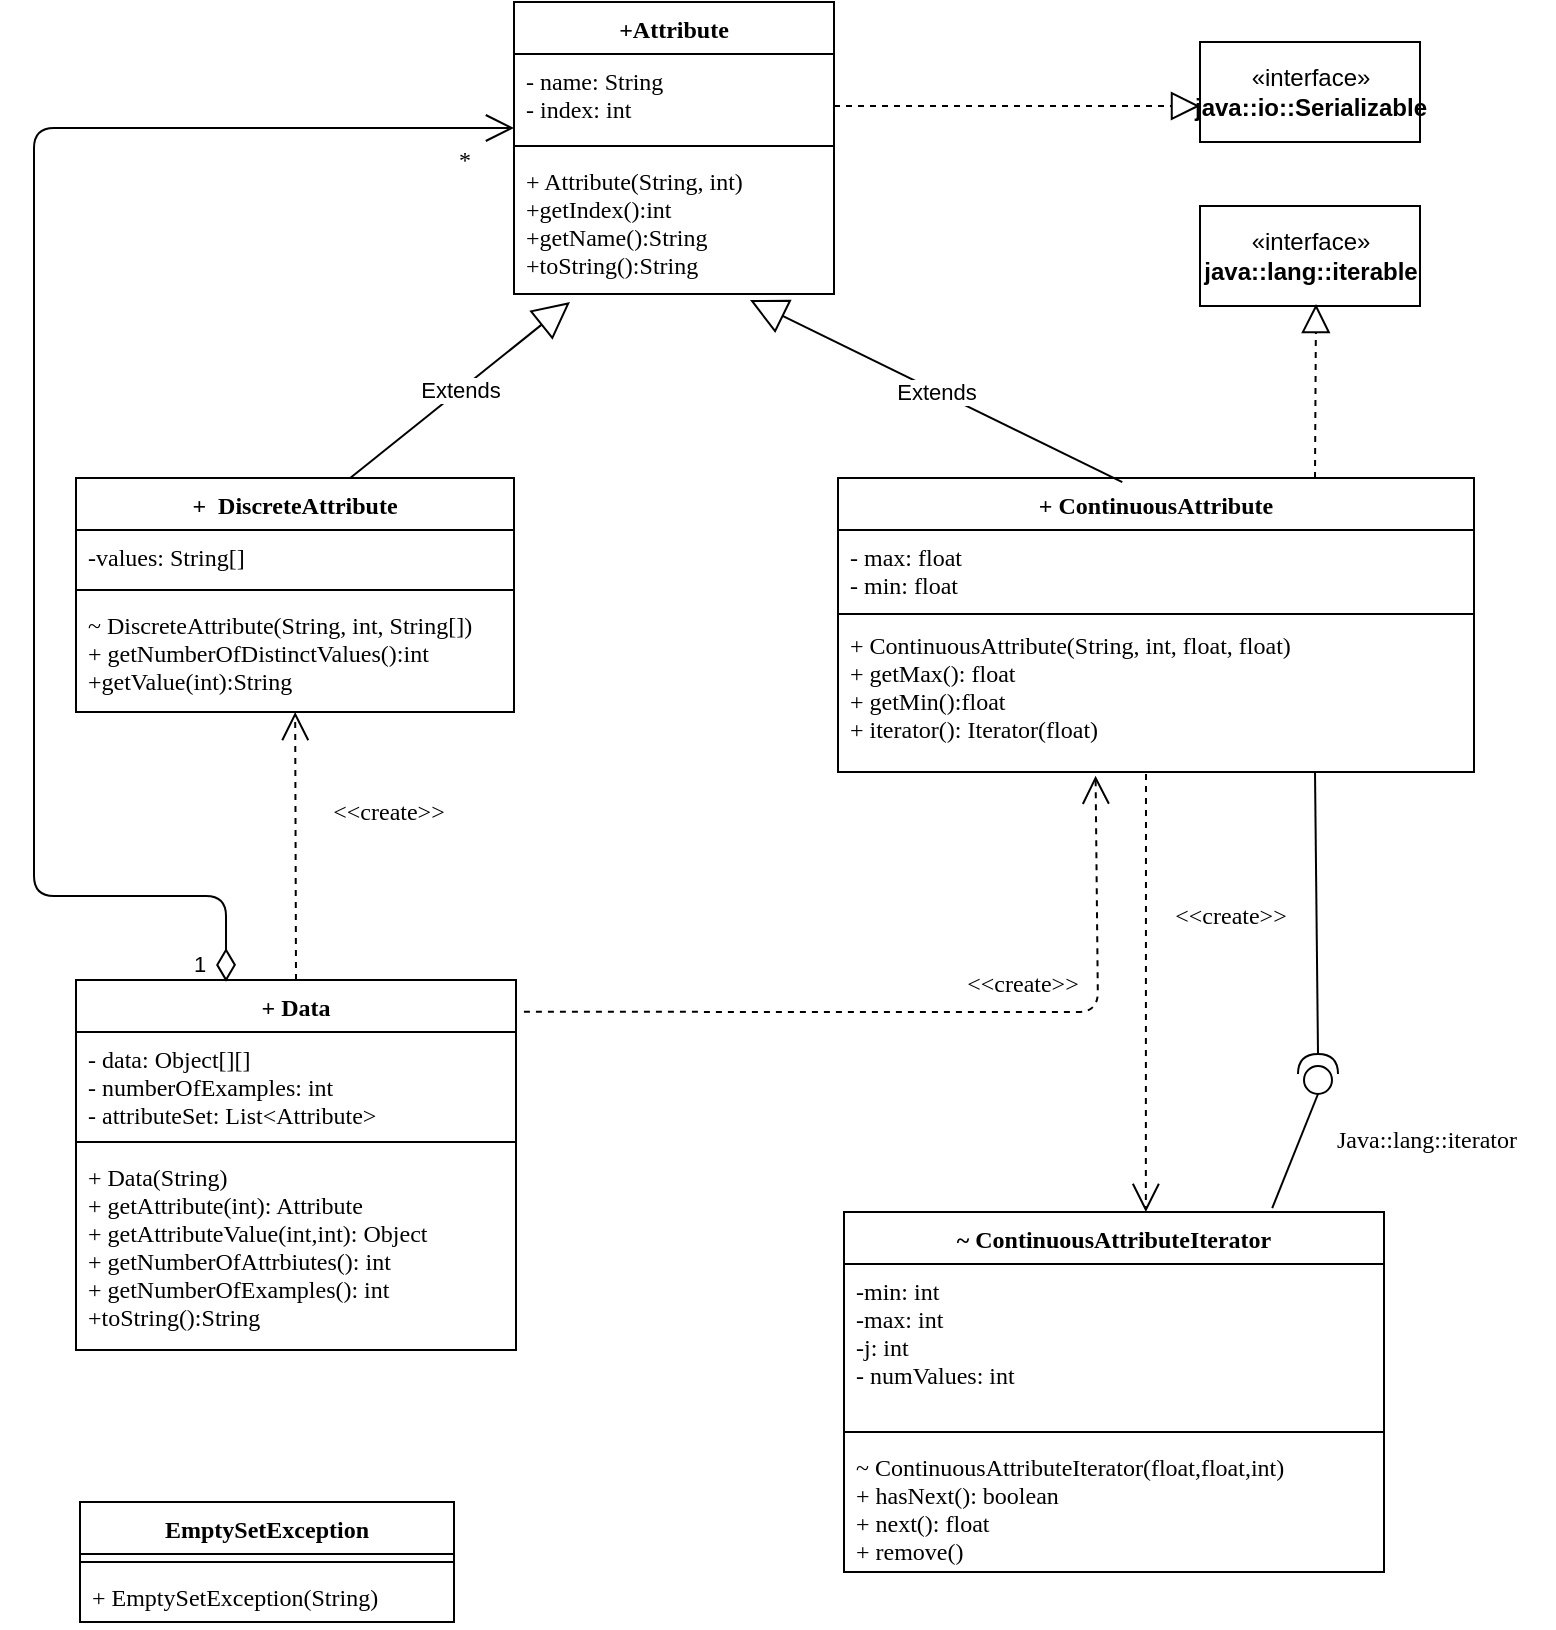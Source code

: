 <mxfile version="15.1.1" type="device"><diagram id="yGAzeOjBnvkrpT4wfp6C" name="Page-1"><mxGraphModel dx="1278" dy="496" grid="0" gridSize="10" guides="1" tooltips="1" connect="1" arrows="1" fold="1" page="1" pageScale="1" pageWidth="827" pageHeight="1169" background="#ffffff" math="0" shadow="0"><root><mxCell id="0"/><mxCell id="1" parent="0"/><mxCell id="vi0pIQirriVGoMS3xxUC-8" value="+Attribute" style="swimlane;fontStyle=1;align=center;verticalAlign=top;childLayout=stackLayout;horizontal=1;startSize=26;horizontalStack=0;resizeParent=1;resizeParentMax=0;resizeLast=0;collapsible=1;marginBottom=0;fontSize=12;fontFamily=Verdana;" parent="1" vertex="1"><mxGeometry x="313" y="28" width="160" height="146" as="geometry"><mxRectangle x="313" y="28" width="76" height="26" as="alternateBounds"/></mxGeometry></mxCell><mxCell id="vi0pIQirriVGoMS3xxUC-9" value="- name: String&#xA;- index: int&#xA;&#xA;" style="text;strokeColor=none;fillColor=none;align=left;verticalAlign=top;spacingLeft=4;spacingRight=4;overflow=hidden;rotatable=0;points=[[0,0.5],[1,0.5]];portConstraint=eastwest;fontSize=12;fontFamily=Verdana;" parent="vi0pIQirriVGoMS3xxUC-8" vertex="1"><mxGeometry y="26" width="160" height="42" as="geometry"/></mxCell><mxCell id="vi0pIQirriVGoMS3xxUC-10" value="" style="line;strokeWidth=1;fillColor=none;align=left;verticalAlign=middle;spacingTop=-1;spacingLeft=3;spacingRight=3;rotatable=0;labelPosition=right;points=[];portConstraint=eastwest;fontSize=12;fontFamily=Verdana;" parent="vi0pIQirriVGoMS3xxUC-8" vertex="1"><mxGeometry y="68" width="160" height="8" as="geometry"/></mxCell><mxCell id="vi0pIQirriVGoMS3xxUC-11" value="+ Attribute(String, int)&#xA;+getIndex():int&#xA;+getName():String&#xA;+toString():String&#xA;&#xA;" style="text;strokeColor=none;fillColor=none;align=left;verticalAlign=top;spacingLeft=4;spacingRight=4;overflow=hidden;rotatable=0;points=[[0,0.5],[1,0.5]];portConstraint=eastwest;fontSize=12;fontFamily=Verdana;" parent="vi0pIQirriVGoMS3xxUC-8" vertex="1"><mxGeometry y="76" width="160" height="70" as="geometry"/></mxCell><mxCell id="vi0pIQirriVGoMS3xxUC-12" value="+  DiscreteAttribute" style="swimlane;fontStyle=1;align=center;verticalAlign=top;childLayout=stackLayout;horizontal=1;startSize=26;horizontalStack=0;resizeParent=1;resizeParentMax=0;resizeLast=0;collapsible=1;marginBottom=0;fontSize=12;fontFamily=Verdana;" parent="1" vertex="1"><mxGeometry x="94" y="266" width="219" height="117" as="geometry"><mxRectangle x="94" y="266" width="140" height="26" as="alternateBounds"/></mxGeometry></mxCell><mxCell id="vi0pIQirriVGoMS3xxUC-13" value="-values: String[]" style="text;strokeColor=none;fillColor=none;align=left;verticalAlign=top;spacingLeft=4;spacingRight=4;overflow=hidden;rotatable=0;points=[[0,0.5],[1,0.5]];portConstraint=eastwest;fontSize=12;fontFamily=Verdana;" parent="vi0pIQirriVGoMS3xxUC-12" vertex="1"><mxGeometry y="26" width="219" height="26" as="geometry"/></mxCell><mxCell id="vi0pIQirriVGoMS3xxUC-14" value="" style="line;strokeWidth=1;fillColor=none;align=left;verticalAlign=middle;spacingTop=-1;spacingLeft=3;spacingRight=3;rotatable=0;labelPosition=right;points=[];portConstraint=eastwest;fontSize=12;fontFamily=Verdana;" parent="vi0pIQirriVGoMS3xxUC-12" vertex="1"><mxGeometry y="52" width="219" height="8" as="geometry"/></mxCell><mxCell id="vi0pIQirriVGoMS3xxUC-15" value="~ DiscreteAttribute(String, int, String[])&#xA;+ getNumberOfDistinctValues():int&#xA;+getValue(int):String&#xA;&#xA;" style="text;strokeColor=none;fillColor=none;align=left;verticalAlign=top;spacingLeft=4;spacingRight=4;overflow=hidden;rotatable=0;points=[[0,0.5],[1,0.5]];portConstraint=eastwest;fontSize=12;fontFamily=Verdana;" parent="vi0pIQirriVGoMS3xxUC-12" vertex="1"><mxGeometry y="60" width="219" height="57" as="geometry"/></mxCell><mxCell id="vi0pIQirriVGoMS3xxUC-16" value="+ ContinuousAttribute&#xA;" style="swimlane;fontStyle=1;align=center;verticalAlign=top;childLayout=stackLayout;horizontal=1;startSize=26;horizontalStack=0;resizeParent=1;resizeParentMax=0;resizeLast=0;collapsible=1;marginBottom=0;fontSize=12;fontFamily=Verdana;" parent="1" vertex="1"><mxGeometry x="475" y="266" width="318" height="147" as="geometry"><mxRectangle x="473" y="266" width="159" height="26" as="alternateBounds"/></mxGeometry></mxCell><mxCell id="vi0pIQirriVGoMS3xxUC-17" value="- max: float&#xA;- min: float&#xA;" style="text;strokeColor=none;fillColor=none;align=left;verticalAlign=top;spacingLeft=4;spacingRight=4;overflow=hidden;rotatable=0;points=[[0,0.5],[1,0.5]];portConstraint=eastwest;fontSize=12;fontFamily=Verdana;" parent="vi0pIQirriVGoMS3xxUC-16" vertex="1"><mxGeometry y="26" width="318" height="40" as="geometry"/></mxCell><mxCell id="vi0pIQirriVGoMS3xxUC-18" value="" style="line;strokeWidth=1;fillColor=none;align=left;verticalAlign=middle;spacingTop=-1;spacingLeft=3;spacingRight=3;rotatable=0;labelPosition=right;points=[];portConstraint=eastwest;fontSize=12;fontFamily=Verdana;" parent="vi0pIQirriVGoMS3xxUC-16" vertex="1"><mxGeometry y="66" width="318" height="4" as="geometry"/></mxCell><mxCell id="vi0pIQirriVGoMS3xxUC-19" value="+ ContinuousAttribute(String, int, float, float)&#xA;+ getMax(): float&#xA;+ getMin():float&#xA;+ iterator(): Iterator(float)&#xA;" style="text;strokeColor=none;fillColor=none;align=left;verticalAlign=top;spacingLeft=4;spacingRight=4;overflow=hidden;rotatable=0;points=[[0,0.5],[1,0.5]];portConstraint=eastwest;fontSize=12;fontFamily=Verdana;" parent="vi0pIQirriVGoMS3xxUC-16" vertex="1"><mxGeometry y="70" width="318" height="77" as="geometry"/></mxCell><mxCell id="vi0pIQirriVGoMS3xxUC-23" value="+ Data" style="swimlane;fontStyle=1;align=center;verticalAlign=top;childLayout=stackLayout;horizontal=1;startSize=26;horizontalStack=0;resizeParent=1;resizeParentMax=0;resizeLast=0;collapsible=1;marginBottom=0;fontFamily=Verdana;fontSize=12;" parent="1" vertex="1"><mxGeometry x="94" y="517" width="220" height="185" as="geometry"/></mxCell><mxCell id="vi0pIQirriVGoMS3xxUC-24" value="- data: Object[][]&#xA;- numberOfExamples: int&#xA;- attributeSet: List&lt;Attribute&gt;&#xA;" style="text;strokeColor=none;fillColor=none;align=left;verticalAlign=top;spacingLeft=4;spacingRight=4;overflow=hidden;rotatable=0;points=[[0,0.5],[1,0.5]];portConstraint=eastwest;fontFamily=Verdana;" parent="vi0pIQirriVGoMS3xxUC-23" vertex="1"><mxGeometry y="26" width="220" height="51" as="geometry"/></mxCell><mxCell id="vi0pIQirriVGoMS3xxUC-25" value="" style="line;strokeWidth=1;fillColor=none;align=left;verticalAlign=middle;spacingTop=-1;spacingLeft=3;spacingRight=3;rotatable=0;labelPosition=right;points=[];portConstraint=eastwest;fontFamily=Verdana;" parent="vi0pIQirriVGoMS3xxUC-23" vertex="1"><mxGeometry y="77" width="220" height="8" as="geometry"/></mxCell><mxCell id="vi0pIQirriVGoMS3xxUC-26" value="+ Data(String)&#xA;+ getAttribute(int): Attribute&#xA;+ getAttributeValue(int,int): Object&#xA;+ getNumberOfAttrbiutes(): int&#xA;+ getNumberOfExamples(): int&#xA;+toString():String&#xA;" style="text;strokeColor=none;fillColor=none;align=left;verticalAlign=top;spacingLeft=4;spacingRight=4;overflow=hidden;rotatable=0;points=[[0,0.5],[1,0.5]];portConstraint=eastwest;fontFamily=Verdana;" parent="vi0pIQirriVGoMS3xxUC-23" vertex="1"><mxGeometry y="85" width="220" height="100" as="geometry"/></mxCell><mxCell id="vi0pIQirriVGoMS3xxUC-31" value="*" style="text;html=1;align=center;verticalAlign=middle;resizable=0;points=[];autosize=1;strokeColor=none;fillColor=none;fontSize=12;fontFamily=Verdana;" parent="1" vertex="1"><mxGeometry x="279" y="98" width="18" height="18" as="geometry"/></mxCell><mxCell id="vi0pIQirriVGoMS3xxUC-32" value="&amp;lt;&amp;lt;create&amp;gt;&amp;gt;" style="endArrow=open;endSize=12;dashed=1;html=1;fontFamily=Verdana;fontSize=12;exitX=0.5;exitY=0;exitDx=0;exitDy=0;" parent="1" source="vi0pIQirriVGoMS3xxUC-23" target="vi0pIQirriVGoMS3xxUC-15" edge="1"><mxGeometry x="0.252" y="-46" width="160" relative="1" as="geometry"><mxPoint x="135" y="334" as="sourcePoint"/><mxPoint x="295" y="334" as="targetPoint"/><mxPoint as="offset"/></mxGeometry></mxCell><mxCell id="vi0pIQirriVGoMS3xxUC-33" value="&amp;lt;&amp;lt;create&amp;gt;&amp;gt;" style="endArrow=open;endSize=12;dashed=1;html=1;fontFamily=Verdana;fontSize=12;exitX=1.018;exitY=0.086;exitDx=0;exitDy=0;exitPerimeter=0;entryX=0.405;entryY=1.024;entryDx=0;entryDy=0;entryPerimeter=0;" parent="1" source="vi0pIQirriVGoMS3xxUC-23" target="vi0pIQirriVGoMS3xxUC-19" edge="1"><mxGeometry x="0.228" y="14" width="160" relative="1" as="geometry"><mxPoint x="214" y="527" as="sourcePoint"/><mxPoint x="213.588" y="393" as="targetPoint"/><mxPoint as="offset"/><Array as="points"><mxPoint x="605" y="533"/></Array></mxGeometry></mxCell><mxCell id="vi0pIQirriVGoMS3xxUC-38" value="~ ContinuousAttributeIterator" style="swimlane;fontStyle=1;align=center;verticalAlign=top;childLayout=stackLayout;horizontal=1;startSize=26;horizontalStack=0;resizeParent=1;resizeParentMax=0;resizeLast=0;collapsible=1;marginBottom=0;fontFamily=Verdana;fontSize=12;" parent="1" vertex="1"><mxGeometry x="478" y="633" width="270" height="180" as="geometry"/></mxCell><mxCell id="vi0pIQirriVGoMS3xxUC-39" value="-min: int&#xA;-max: int&#xA;-j: int&#xA;- numValues: int&#xA;" style="text;strokeColor=none;fillColor=none;align=left;verticalAlign=top;spacingLeft=4;spacingRight=4;overflow=hidden;rotatable=0;points=[[0,0.5],[1,0.5]];portConstraint=eastwest;fontFamily=Verdana;" parent="vi0pIQirriVGoMS3xxUC-38" vertex="1"><mxGeometry y="26" width="270" height="80" as="geometry"/></mxCell><mxCell id="vi0pIQirriVGoMS3xxUC-40" value="" style="line;strokeWidth=1;fillColor=none;align=left;verticalAlign=middle;spacingTop=-1;spacingLeft=3;spacingRight=3;rotatable=0;labelPosition=right;points=[];portConstraint=eastwest;fontFamily=Verdana;" parent="vi0pIQirriVGoMS3xxUC-38" vertex="1"><mxGeometry y="106" width="270" height="8" as="geometry"/></mxCell><mxCell id="vi0pIQirriVGoMS3xxUC-41" value="~ ContinuousAttributeIterator(float,float,int)&#xA;+ hasNext(): boolean&#xA;+ next(): float&#xA;+ remove()&#xA;" style="text;strokeColor=none;fillColor=none;align=left;verticalAlign=top;spacingLeft=4;spacingRight=4;overflow=hidden;rotatable=0;points=[[0,0.5],[1,0.5]];portConstraint=eastwest;fontFamily=Verdana;" parent="vi0pIQirriVGoMS3xxUC-38" vertex="1"><mxGeometry y="114" width="270" height="66" as="geometry"/></mxCell><mxCell id="vi0pIQirriVGoMS3xxUC-42" value="&amp;lt;&amp;lt;create&amp;gt;&amp;gt;" style="endArrow=open;endSize=12;dashed=1;html=1;fontFamily=Verdana;fontSize=12;entryX=0.559;entryY=0;entryDx=0;entryDy=0;entryPerimeter=0;" parent="1" edge="1" target="vi0pIQirriVGoMS3xxUC-38"><mxGeometry x="-0.352" y="42" width="160" relative="1" as="geometry"><mxPoint x="629" y="414" as="sourcePoint"/><mxPoint x="635" y="408" as="targetPoint"/><mxPoint as="offset"/><Array as="points"/></mxGeometry></mxCell><mxCell id="vi0pIQirriVGoMS3xxUC-43" value="EmptySetException" style="swimlane;fontStyle=1;align=center;verticalAlign=top;childLayout=stackLayout;horizontal=1;startSize=26;horizontalStack=0;resizeParent=1;resizeParentMax=0;resizeLast=0;collapsible=1;marginBottom=0;fontFamily=Verdana;fontSize=12;" parent="1" vertex="1"><mxGeometry x="96" y="778" width="187" height="60" as="geometry"/></mxCell><mxCell id="vi0pIQirriVGoMS3xxUC-45" value="" style="line;strokeWidth=1;fillColor=none;align=left;verticalAlign=middle;spacingTop=-1;spacingLeft=3;spacingRight=3;rotatable=0;labelPosition=right;points=[];portConstraint=eastwest;fontFamily=Verdana;" parent="vi0pIQirriVGoMS3xxUC-43" vertex="1"><mxGeometry y="26" width="187" height="8" as="geometry"/></mxCell><mxCell id="vi0pIQirriVGoMS3xxUC-46" value="+ EmptySetException(String)" style="text;strokeColor=none;fillColor=none;align=left;verticalAlign=top;spacingLeft=4;spacingRight=4;overflow=hidden;rotatable=0;points=[[0,0.5],[1,0.5]];portConstraint=eastwest;fontFamily=Verdana;" parent="vi0pIQirriVGoMS3xxUC-43" vertex="1"><mxGeometry y="34" width="187" height="26" as="geometry"/></mxCell><mxCell id="8uHJ7abXNZ52aU65BZR4-2" value="Extends" style="endArrow=block;endSize=16;endFill=0;html=1;exitX=0.447;exitY=0.014;exitDx=0;exitDy=0;exitPerimeter=0;" edge="1" parent="1" source="vi0pIQirriVGoMS3xxUC-16"><mxGeometry width="160" relative="1" as="geometry"><mxPoint x="454" y="242" as="sourcePoint"/><mxPoint x="431" y="177" as="targetPoint"/></mxGeometry></mxCell><mxCell id="8uHJ7abXNZ52aU65BZR4-3" value="Extends" style="endArrow=block;endSize=16;endFill=0;html=1;exitX=0.626;exitY=0;exitDx=0;exitDy=0;exitPerimeter=0;" edge="1" parent="1" source="vi0pIQirriVGoMS3xxUC-12"><mxGeometry width="160" relative="1" as="geometry"><mxPoint x="527.146" y="269.058" as="sourcePoint"/><mxPoint x="341" y="178" as="targetPoint"/></mxGeometry></mxCell><mxCell id="8uHJ7abXNZ52aU65BZR4-4" value="1" style="endArrow=open;html=1;endSize=12;startArrow=diamondThin;startSize=14;startFill=0;edgeStyle=orthogonalEdgeStyle;align=left;verticalAlign=bottom;exitX=0.341;exitY=0.005;exitDx=0;exitDy=0;exitPerimeter=0;entryX=0;entryY=0.881;entryDx=0;entryDy=0;entryPerimeter=0;" edge="1" parent="1" source="vi0pIQirriVGoMS3xxUC-23" target="vi0pIQirriVGoMS3xxUC-9"><mxGeometry x="-1" y="18" relative="1" as="geometry"><mxPoint x="-79" y="363" as="sourcePoint"/><mxPoint x="81" y="363" as="targetPoint"/><Array as="points"><mxPoint x="169" y="475"/><mxPoint x="73" y="475"/><mxPoint x="73" y="91"/></Array><mxPoint as="offset"/></mxGeometry></mxCell><mxCell id="8uHJ7abXNZ52aU65BZR4-5" value="«interface»&lt;br&gt;&lt;b&gt;java::io::Serializable&lt;/b&gt;" style="html=1;" vertex="1" parent="1"><mxGeometry x="656" y="48" width="110" height="50" as="geometry"/></mxCell><mxCell id="8uHJ7abXNZ52aU65BZR4-6" value="" style="endArrow=block;dashed=1;endFill=0;endSize=12;html=1;entryX=0;entryY=0.64;entryDx=0;entryDy=0;entryPerimeter=0;" edge="1" parent="1" target="8uHJ7abXNZ52aU65BZR4-5"><mxGeometry width="160" relative="1" as="geometry"><mxPoint x="473" y="80" as="sourcePoint"/><mxPoint x="633" y="80" as="targetPoint"/></mxGeometry></mxCell><mxCell id="8uHJ7abXNZ52aU65BZR4-7" value="«interface»&lt;br&gt;&lt;b&gt;java::lang::iterable&lt;/b&gt;" style="html=1;" vertex="1" parent="1"><mxGeometry x="656" y="130" width="110" height="50" as="geometry"/></mxCell><mxCell id="8uHJ7abXNZ52aU65BZR4-8" value="" style="endArrow=block;dashed=1;endFill=0;endSize=12;html=1;exitX=0.75;exitY=0;exitDx=0;exitDy=0;" edge="1" parent="1" source="vi0pIQirriVGoMS3xxUC-16"><mxGeometry width="160" relative="1" as="geometry"><mxPoint x="597" y="252" as="sourcePoint"/><mxPoint x="714" y="179" as="targetPoint"/></mxGeometry></mxCell><mxCell id="8uHJ7abXNZ52aU65BZR4-10" value="" style="shape=providedRequiredInterface;html=1;verticalLabelPosition=bottom;rotation=-90;" vertex="1" parent="1"><mxGeometry x="705" y="554" width="20" height="20" as="geometry"/></mxCell><mxCell id="8uHJ7abXNZ52aU65BZR4-12" value="" style="endArrow=none;html=1;entryX=0.75;entryY=1;entryDx=0;entryDy=0;exitX=1;exitY=0.5;exitDx=0;exitDy=0;exitPerimeter=0;" edge="1" parent="1" source="8uHJ7abXNZ52aU65BZR4-10" target="vi0pIQirriVGoMS3xxUC-16"><mxGeometry width="50" height="50" relative="1" as="geometry"><mxPoint x="730" y="554" as="sourcePoint"/><mxPoint x="780" y="504" as="targetPoint"/><Array as="points"/></mxGeometry></mxCell><mxCell id="8uHJ7abXNZ52aU65BZR4-13" value="" style="endArrow=none;html=1;exitX=0.793;exitY=-0.011;exitDx=0;exitDy=0;exitPerimeter=0;entryX=0;entryY=0.5;entryDx=0;entryDy=0;entryPerimeter=0;" edge="1" parent="1" source="vi0pIQirriVGoMS3xxUC-38" target="8uHJ7abXNZ52aU65BZR4-10"><mxGeometry width="50" height="50" relative="1" as="geometry"><mxPoint x="680" y="624" as="sourcePoint"/><mxPoint x="730" y="574" as="targetPoint"/></mxGeometry></mxCell><mxCell id="8uHJ7abXNZ52aU65BZR4-14" value="&lt;div&gt;Java::lang::iterator&lt;/div&gt;&lt;div&gt;&lt;br&gt;&lt;/div&gt;" style="text;html=1;align=center;verticalAlign=middle;resizable=0;points=[];autosize=1;strokeColor=none;fillColor=none;fontFamily=Verdana;" vertex="1" parent="1"><mxGeometry x="705" y="588" width="128" height="32" as="geometry"/></mxCell></root></mxGraphModel></diagram></mxfile>